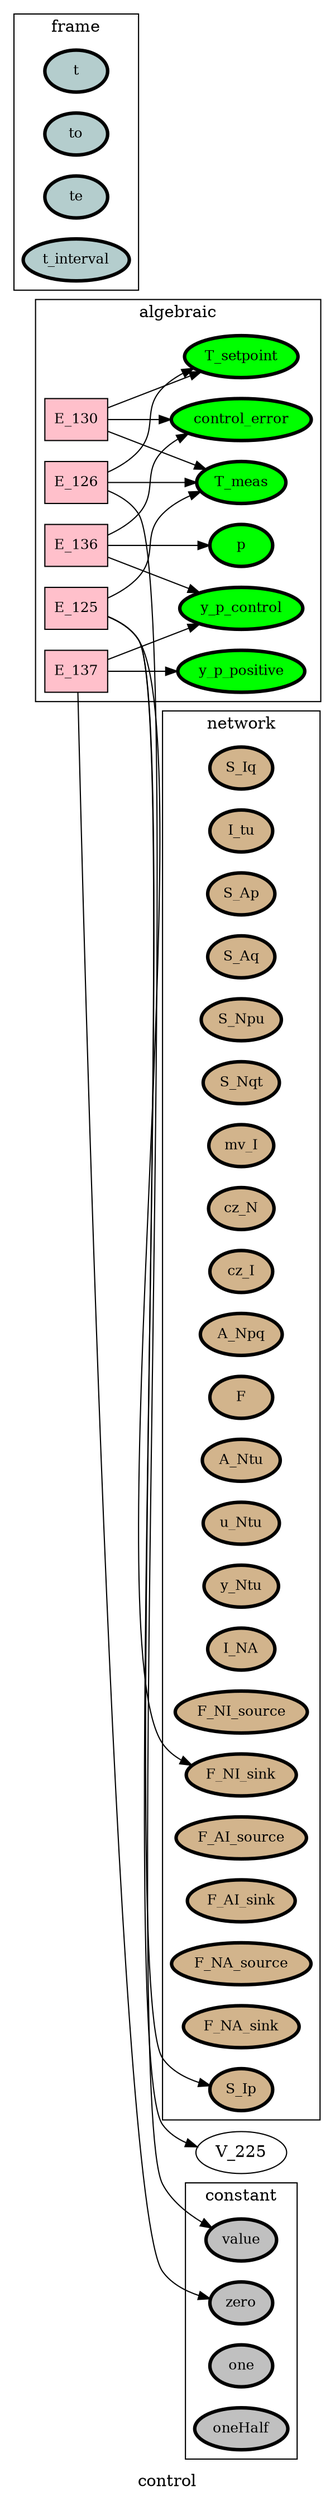 digraph control {
label=control;
rankdir=LR;
subgraph cluster_control___dataFlow {
label=dataFlow;
rankdir=LR;
}

subgraph cluster_control___input {
label=input;
rankdir=LR;
}

subgraph cluster_control___output {
label=output;
rankdir=LR;
}

subgraph cluster_control___network {
label=network;
rankdir=LR;
V_10 [fillcolor=tan, fontsize=12, label=S_Iq, penwidth=3, style=filled];
V_11 [fillcolor=tan, fontsize=12, label=I_tu, penwidth=3, style=filled];
V_12 [fillcolor=tan, fontsize=12, label=S_Ap, penwidth=3, style=filled];
V_13 [fillcolor=tan, fontsize=12, label=S_Aq, penwidth=3, style=filled];
V_14 [fillcolor=tan, fontsize=12, label=S_Npu, penwidth=3, style=filled];
V_15 [fillcolor=tan, fontsize=12, label=S_Nqt, penwidth=3, style=filled];
V_16 [fillcolor=tan, fontsize=12, label=mv_I, penwidth=3, style=filled];
V_17 [fillcolor=tan, fontsize=12, label=cz_N, penwidth=3, style=filled];
V_18 [fillcolor=tan, fontsize=12, label=cz_I, penwidth=3, style=filled];
V_19 [fillcolor=tan, fontsize=12, label=A_Npq, penwidth=3, style=filled];
V_2 [fillcolor=tan, fontsize=12, label=F, penwidth=3, style=filled];
V_20 [fillcolor=tan, fontsize=12, label=A_Ntu, penwidth=3, style=filled];
V_21 [fillcolor=tan, fontsize=12, label=u_Ntu, penwidth=3, style=filled];
V_22 [fillcolor=tan, fontsize=12, label=y_Ntu, penwidth=3, style=filled];
V_27 [fillcolor=tan, fontsize=12, label=I_NA, penwidth=3, style=filled];
V_3 [fillcolor=tan, fontsize=12, label=F_NI_source, penwidth=3, style=filled];
V_4 [fillcolor=tan, fontsize=12, label=F_NI_sink, penwidth=3, style=filled];
V_5 [fillcolor=tan, fontsize=12, label=F_AI_source, penwidth=3, style=filled];
V_6 [fillcolor=tan, fontsize=12, label=F_AI_sink, penwidth=3, style=filled];
V_7 [fillcolor=tan, fontsize=12, label=F_NA_source, penwidth=3, style=filled];
V_8 [fillcolor=tan, fontsize=12, label=F_NA_sink, penwidth=3, style=filled];
V_9 [fillcolor=tan, fontsize=12, label=S_Ip, penwidth=3, style=filled];
}

subgraph cluster_control___frame {
label=frame;
rankdir=LR;
V_1 [fillcolor=lightcyan3, fontsize=12, label=t, penwidth=3, style=filled];
V_105 [fillcolor=lightcyan3, fontsize=12, label=to, penwidth=3, style=filled];
V_106 [fillcolor=lightcyan3, fontsize=12, label=te, penwidth=3, style=filled];
V_107 [fillcolor=lightcyan3, fontsize=12, label=t_interval, penwidth=3, style=filled];
}

subgraph cluster_control___state {
label=state;
rankdir=LR;
}

subgraph cluster_control___constant {
label=constant;
rankdir=LR;
V_101 [fillcolor=grey, fontsize=12, label=value, penwidth=3, style=filled];
V_102 [fillcolor=grey, fontsize=12, label=zero, penwidth=3, style=filled];
V_103 [fillcolor=grey, fontsize=12, label=one, penwidth=3, style=filled];
V_104 [fillcolor=grey, fontsize=12, label=oneHalf, penwidth=3, style=filled];
}

subgraph cluster_control___diffState {
label=diffState;
rankdir=LR;
}

E_125 -> V_225  [splines=ortho];
E_125 -> V_4  [splines=ortho];
E_125 -> V_9  [splines=ortho];
E_126 -> V_101  [splines=ortho];
E_126 -> V_226  [splines=ortho];
E_130 -> V_226  [splines=ortho];
E_130 -> V_227  [splines=ortho];
E_136 -> V_231  [splines=ortho];
E_136 -> V_237  [splines=ortho];
E_137 -> V_102  [splines=ortho];
E_137 -> V_238  [splines=ortho];
subgraph cluster_control___algebraic {
label=algebraic;
rankdir=LR;
V_226 [fillcolor=green, fontsize=12, label=T_meas, penwidth=3, style=filled];
V_227 [fillcolor=green, fontsize=12, label=T_setpoint, penwidth=3, style=filled];
V_231 [fillcolor=green, fontsize=12, label=control_error, penwidth=3, style=filled];
V_237 [fillcolor=green, fontsize=12, label=p, penwidth=3, style=filled];
V_238 [fillcolor=green, fontsize=12, label=y_p_control, penwidth=3, style=filled];
V_239 [fillcolor=green, fontsize=12, label=y_p_positive, penwidth=3, style=filled];
E_125 [fillcolor=pink, fontsize=12, shape=box, style=filled];
E_125 -> V_226  [splines=ortho];
E_126 [fillcolor=pink, fontsize=12, shape=box, style=filled];
E_126 -> V_227  [splines=ortho];
E_130 [fillcolor=pink, fontsize=12, shape=box, style=filled];
E_130 -> V_231  [splines=ortho];
E_136 [fillcolor=pink, fontsize=12, shape=box, style=filled];
E_136 -> V_238  [splines=ortho];
E_137 [fillcolor=pink, fontsize=12, shape=box, style=filled];
E_137 -> V_239  [splines=ortho];
}

}
